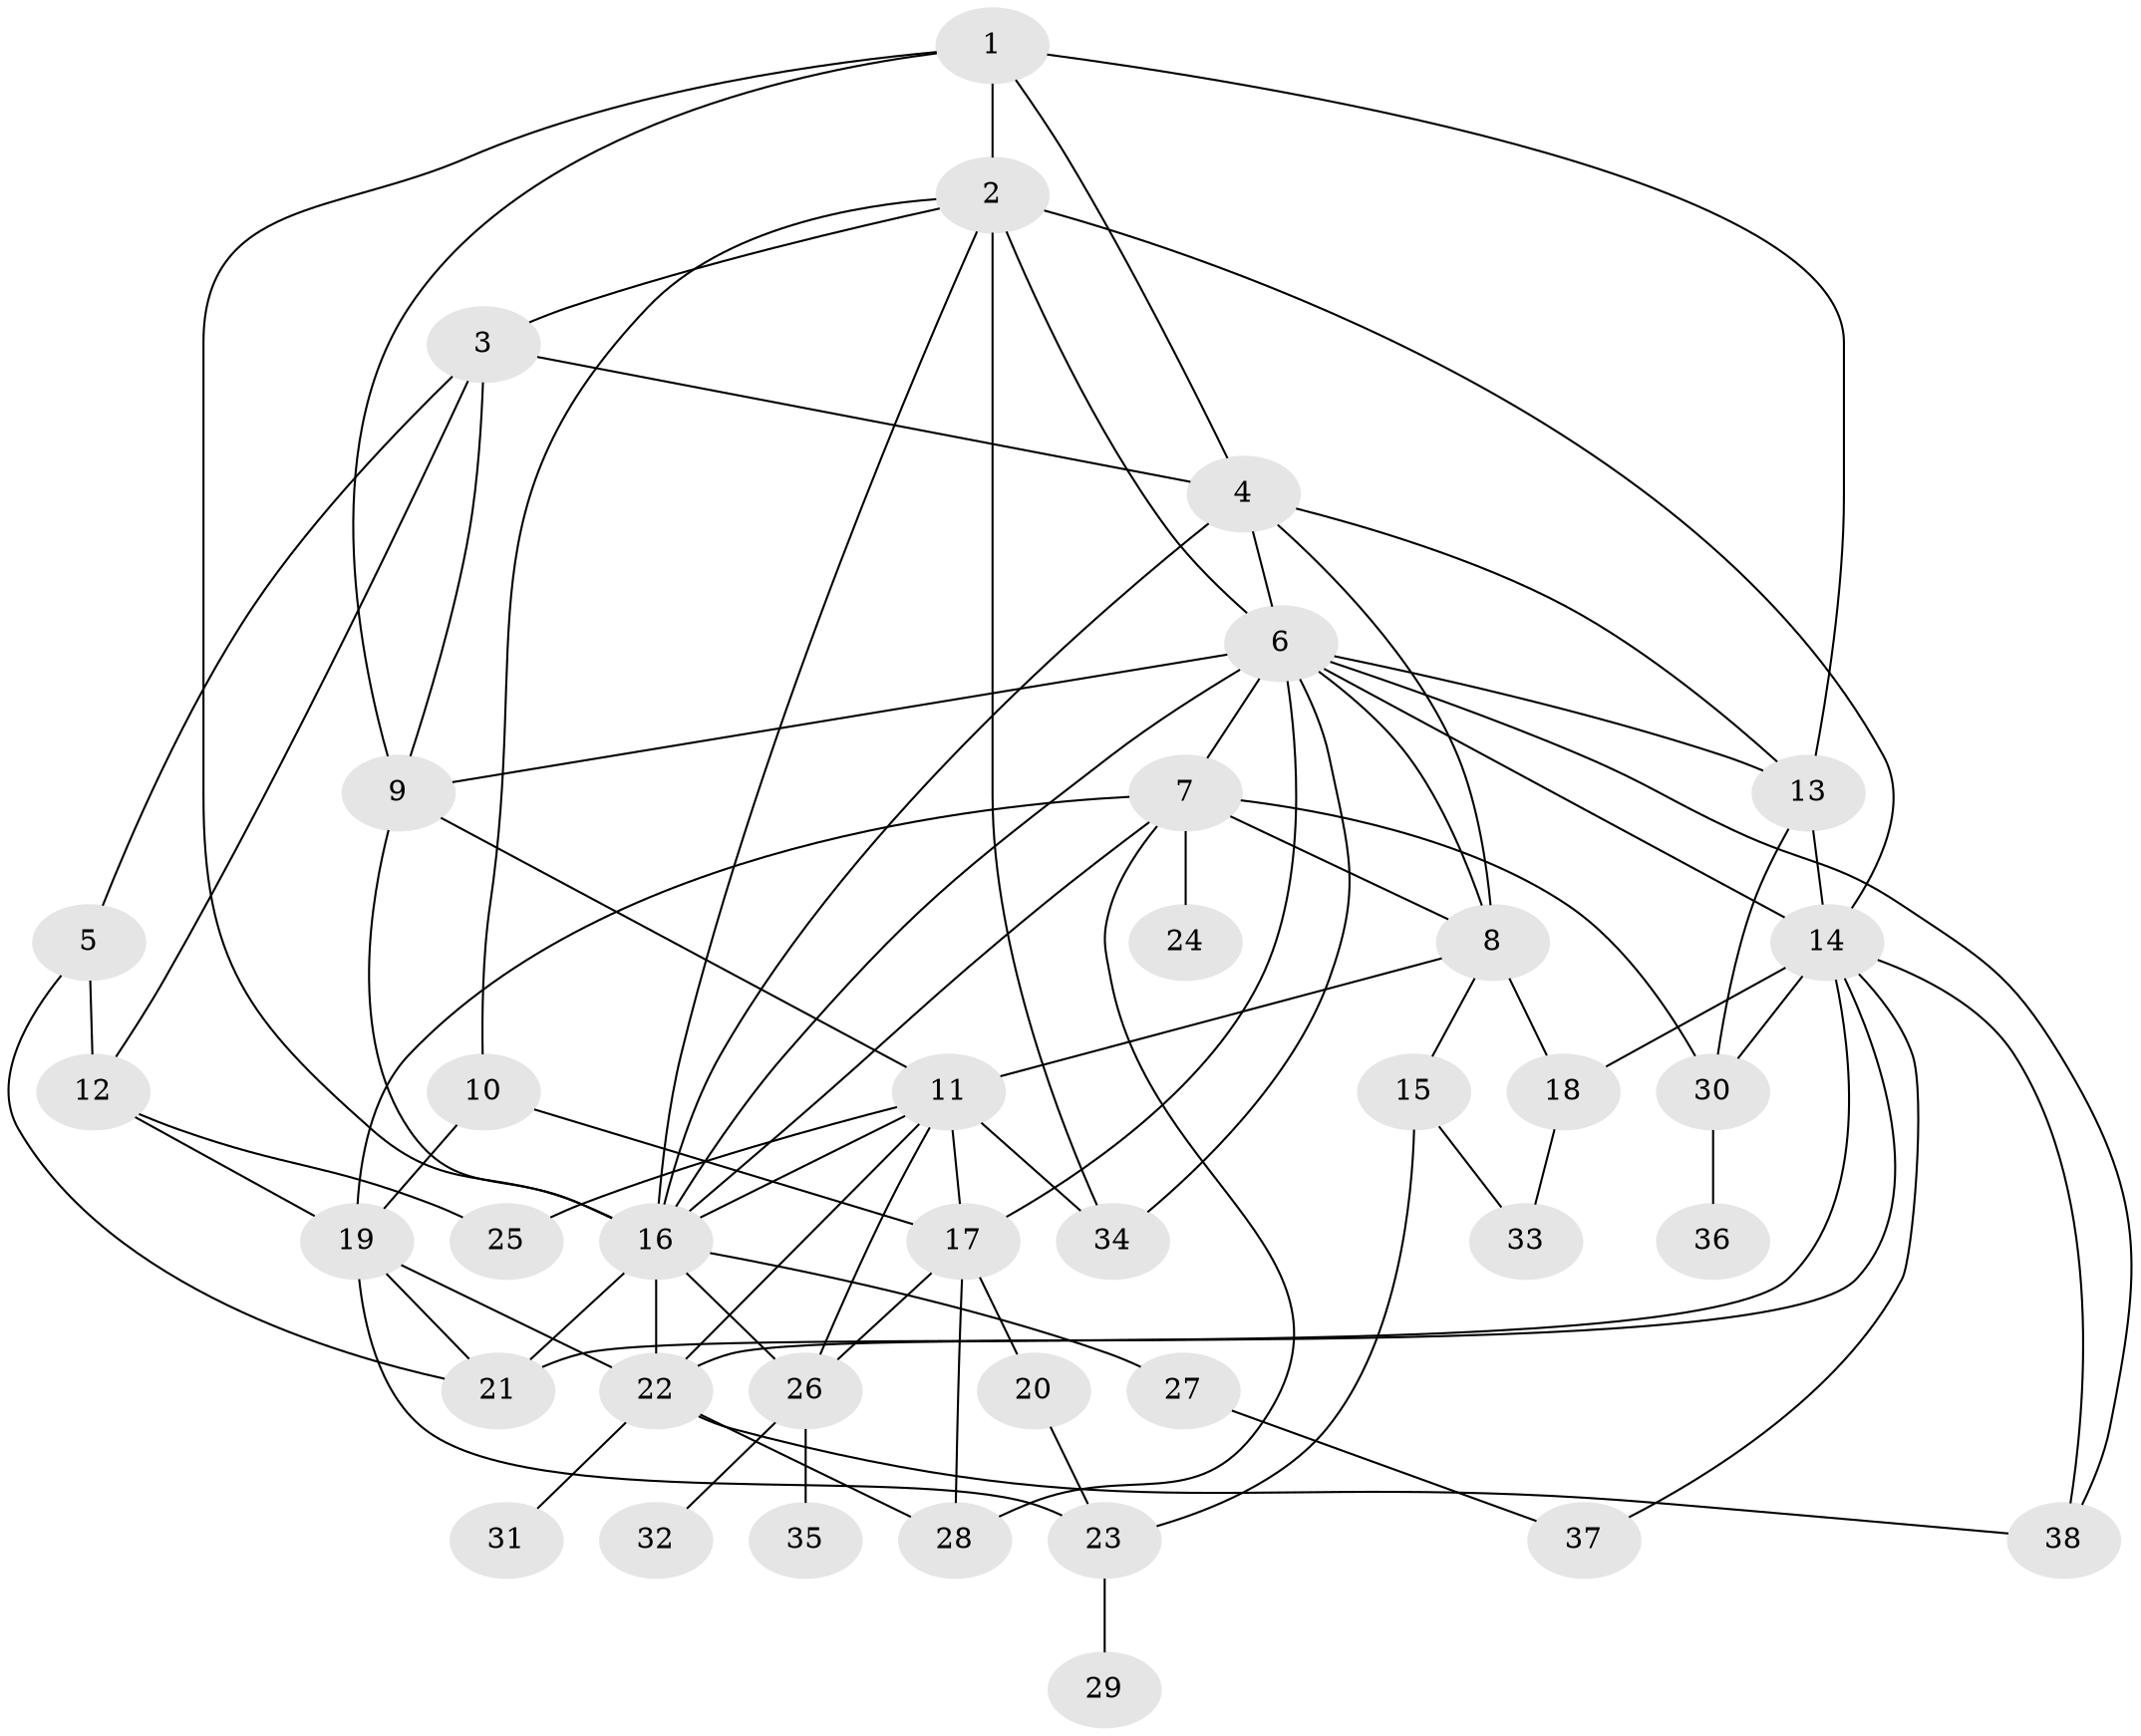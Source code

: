 // original degree distribution, {4: 0.128, 7: 0.056, 6: 0.032, 2: 0.296, 5: 0.088, 3: 0.2, 1: 0.2}
// Generated by graph-tools (version 1.1) at 2025/48/03/04/25 22:48:36]
// undirected, 38 vertices, 81 edges
graph export_dot {
  node [color=gray90,style=filled];
  1;
  2;
  3;
  4;
  5;
  6;
  7;
  8;
  9;
  10;
  11;
  12;
  13;
  14;
  15;
  16;
  17;
  18;
  19;
  20;
  21;
  22;
  23;
  24;
  25;
  26;
  27;
  28;
  29;
  30;
  31;
  32;
  33;
  34;
  35;
  36;
  37;
  38;
  1 -- 2 [weight=2.0];
  1 -- 4 [weight=2.0];
  1 -- 9 [weight=2.0];
  1 -- 13 [weight=1.0];
  1 -- 16 [weight=2.0];
  2 -- 3 [weight=1.0];
  2 -- 6 [weight=3.0];
  2 -- 10 [weight=1.0];
  2 -- 14 [weight=1.0];
  2 -- 16 [weight=1.0];
  2 -- 34 [weight=1.0];
  3 -- 4 [weight=1.0];
  3 -- 5 [weight=1.0];
  3 -- 9 [weight=1.0];
  3 -- 12 [weight=1.0];
  4 -- 6 [weight=1.0];
  4 -- 8 [weight=1.0];
  4 -- 13 [weight=2.0];
  4 -- 16 [weight=1.0];
  5 -- 12 [weight=1.0];
  5 -- 21 [weight=1.0];
  6 -- 7 [weight=1.0];
  6 -- 8 [weight=1.0];
  6 -- 9 [weight=1.0];
  6 -- 13 [weight=2.0];
  6 -- 14 [weight=1.0];
  6 -- 16 [weight=1.0];
  6 -- 17 [weight=1.0];
  6 -- 34 [weight=1.0];
  6 -- 38 [weight=1.0];
  7 -- 8 [weight=1.0];
  7 -- 16 [weight=1.0];
  7 -- 19 [weight=1.0];
  7 -- 24 [weight=1.0];
  7 -- 28 [weight=1.0];
  7 -- 30 [weight=1.0];
  8 -- 11 [weight=1.0];
  8 -- 15 [weight=1.0];
  8 -- 18 [weight=1.0];
  9 -- 11 [weight=1.0];
  9 -- 16 [weight=1.0];
  10 -- 17 [weight=1.0];
  10 -- 19 [weight=1.0];
  11 -- 16 [weight=1.0];
  11 -- 17 [weight=1.0];
  11 -- 22 [weight=2.0];
  11 -- 25 [weight=1.0];
  11 -- 26 [weight=1.0];
  11 -- 34 [weight=1.0];
  12 -- 19 [weight=3.0];
  12 -- 25 [weight=1.0];
  13 -- 14 [weight=2.0];
  13 -- 30 [weight=1.0];
  14 -- 18 [weight=1.0];
  14 -- 21 [weight=1.0];
  14 -- 22 [weight=1.0];
  14 -- 30 [weight=1.0];
  14 -- 37 [weight=1.0];
  14 -- 38 [weight=1.0];
  15 -- 23 [weight=1.0];
  15 -- 33 [weight=1.0];
  16 -- 21 [weight=1.0];
  16 -- 22 [weight=3.0];
  16 -- 26 [weight=1.0];
  16 -- 27 [weight=1.0];
  17 -- 20 [weight=1.0];
  17 -- 26 [weight=1.0];
  17 -- 28 [weight=1.0];
  18 -- 33 [weight=1.0];
  19 -- 21 [weight=1.0];
  19 -- 22 [weight=1.0];
  19 -- 23 [weight=1.0];
  20 -- 23 [weight=1.0];
  22 -- 28 [weight=1.0];
  22 -- 31 [weight=1.0];
  22 -- 38 [weight=1.0];
  23 -- 29 [weight=1.0];
  26 -- 32 [weight=1.0];
  26 -- 35 [weight=1.0];
  27 -- 37 [weight=1.0];
  30 -- 36 [weight=2.0];
}

